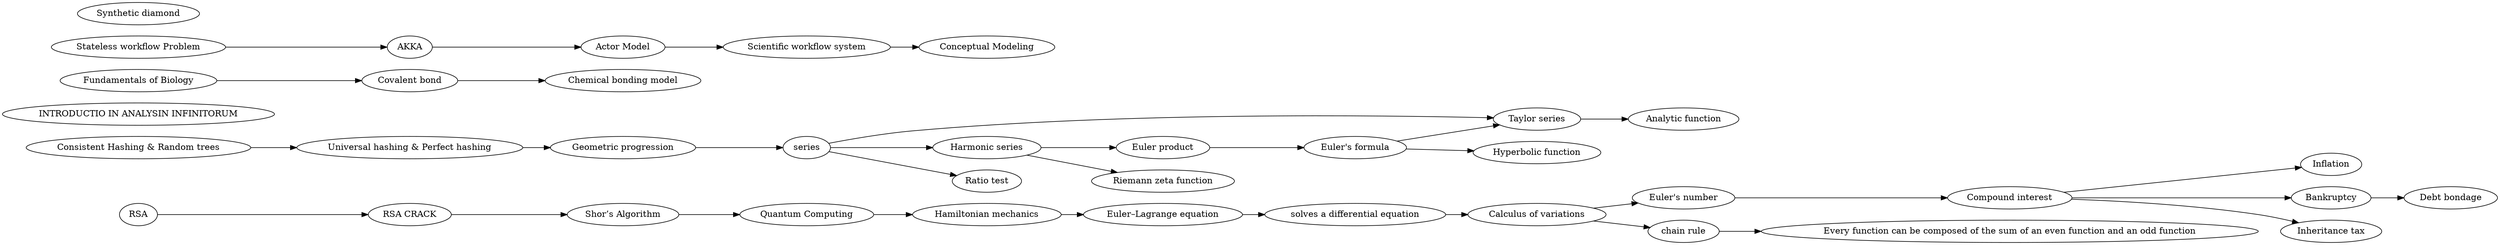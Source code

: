 digraph g {
  compound=true; 
  ratio = "fill"; 
  rankdir=LR; 
  graph [ fontname = "Helvetica-Oblique" ];
  
  //References:
  "Quantum Computing"[ref="Timeline of quantum computing(https://en.wikipedia.org/wiki/Timeline_of_quantum_computing)"];
  "Euler product"[ref="https://en.wikipedia.org/wiki/Euler_product"];
  "Euler's formula"[ref="https://en.wikipedia.org/wiki/Euler%27s_formula"];
  "Euler's number"[
    ref="http://www-history.mcs.st-and.ac.uk/HistTopics/e.html";
  ];
  "Hyperbolic function"[ref="https://en.wikipedia.org/wiki/Hyperbolic_function"];
  "Inflation"[
    ref="https://tradingeconomics.com/china/inflation-cpi",
    ref="https://tradingeconomics.com/united-states/inflation-cpi"
  ];
  
  "Taylor series"[
      ref="http://faculty.swosu.edu/michael.dougherty/book/chapter11.pdf",
      intuition="Taylor series is a way to match the target function with all order derivatives at the some point. As long as this point contains the same information (in terms of change rate) of the other points in the function, Taylor series will totally match the original function, which is also called Analytic function."
  ];
  
  "INTRODUCTIO IN ANALYSIN INFINITORUM"[
    ref="http://www.17centurymaths.com/contents/introductiontoanalysisvol1.htm";
  ];
  
  "Fundamentals of Biology"[
    ref="https://ocw.mit.edu/courses/biology/7-01sc-fundamentals-of-biology-fall-2011/";
  ]
  
  //Paths
  RSA -> "RSA CRACK" -> "Shor’s Algorithm" -> "Quantum Computing" -> "Hamiltonian mechanics" -> "Euler–Lagrange equation" -> "solves a differential equation" -> "Calculus of variations" 
 "Calculus of variations" -> "chain rule" -> "Every function can be composed of the sum of an even function and an odd function"; 
 
 "Calculus of variations" -> "Euler's number" -> "Compound interest"; 
 "Compound interest" -> "Bankruptcy" -> "Debt bondage";
 "Compound interest" -> "Inheritance tax";
 "Compound interest" -> "Inflation";
 
 "INTRODUCTIO IN ANALYSIN INFINITORUM";
 
 
 
 "Stateless workflow Problem"  -> AKKA -> "Actor Model" -> "Scientific workflow system" -> "Conceptual Modeling";
 "Consistent Hashing & Random trees" -> "Universal hashing & Perfect hashing" -> "Geometric progression" -> series;
  series -> "Harmonic series" -> "Riemann zeta function";
  series -> "Taylor series" -> "Analytic function";
  series -> "Ratio test";
  "Euler's formula" -> "Taylor series";
  "Harmonic series" -> "Euler product" -> "Euler's formula" -> "Hyperbolic function";

 "Fundamentals of Biology" -> "Covalent bond" -> "Chemical bonding model";
 
 "Synthetic diamond";
}
